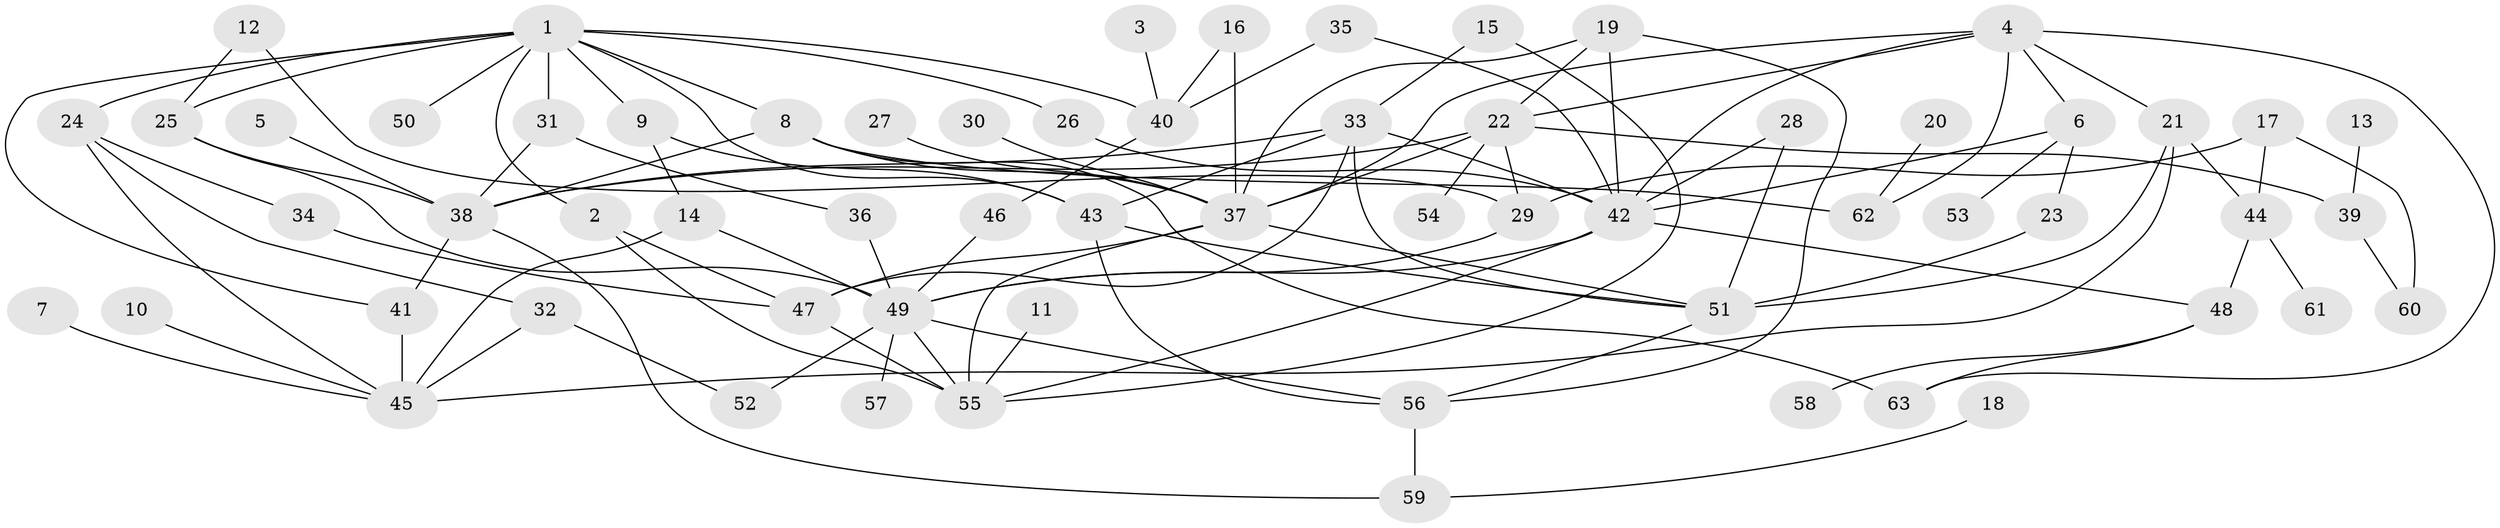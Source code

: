 // original degree distribution, {8: 0.008, 5: 0.088, 6: 0.048, 2: 0.256, 4: 0.16, 3: 0.232, 1: 0.2, 7: 0.008}
// Generated by graph-tools (version 1.1) at 2025/49/03/09/25 03:49:20]
// undirected, 63 vertices, 110 edges
graph export_dot {
graph [start="1"]
  node [color=gray90,style=filled];
  1;
  2;
  3;
  4;
  5;
  6;
  7;
  8;
  9;
  10;
  11;
  12;
  13;
  14;
  15;
  16;
  17;
  18;
  19;
  20;
  21;
  22;
  23;
  24;
  25;
  26;
  27;
  28;
  29;
  30;
  31;
  32;
  33;
  34;
  35;
  36;
  37;
  38;
  39;
  40;
  41;
  42;
  43;
  44;
  45;
  46;
  47;
  48;
  49;
  50;
  51;
  52;
  53;
  54;
  55;
  56;
  57;
  58;
  59;
  60;
  61;
  62;
  63;
  1 -- 2 [weight=1.0];
  1 -- 8 [weight=1.0];
  1 -- 9 [weight=1.0];
  1 -- 24 [weight=1.0];
  1 -- 25 [weight=1.0];
  1 -- 26 [weight=1.0];
  1 -- 31 [weight=1.0];
  1 -- 40 [weight=1.0];
  1 -- 41 [weight=1.0];
  1 -- 43 [weight=1.0];
  1 -- 50 [weight=1.0];
  2 -- 47 [weight=1.0];
  2 -- 55 [weight=1.0];
  3 -- 40 [weight=1.0];
  4 -- 6 [weight=1.0];
  4 -- 21 [weight=1.0];
  4 -- 22 [weight=1.0];
  4 -- 37 [weight=1.0];
  4 -- 42 [weight=1.0];
  4 -- 62 [weight=1.0];
  4 -- 63 [weight=1.0];
  5 -- 38 [weight=1.0];
  6 -- 23 [weight=1.0];
  6 -- 42 [weight=1.0];
  6 -- 53 [weight=1.0];
  7 -- 45 [weight=1.0];
  8 -- 37 [weight=1.0];
  8 -- 38 [weight=1.0];
  8 -- 62 [weight=1.0];
  8 -- 63 [weight=2.0];
  9 -- 14 [weight=1.0];
  9 -- 43 [weight=1.0];
  10 -- 45 [weight=2.0];
  11 -- 55 [weight=1.0];
  12 -- 25 [weight=1.0];
  12 -- 29 [weight=1.0];
  13 -- 39 [weight=1.0];
  14 -- 45 [weight=1.0];
  14 -- 49 [weight=1.0];
  15 -- 33 [weight=1.0];
  15 -- 55 [weight=1.0];
  16 -- 37 [weight=1.0];
  16 -- 40 [weight=1.0];
  17 -- 29 [weight=1.0];
  17 -- 44 [weight=1.0];
  17 -- 60 [weight=1.0];
  18 -- 59 [weight=1.0];
  19 -- 22 [weight=1.0];
  19 -- 37 [weight=1.0];
  19 -- 42 [weight=1.0];
  19 -- 56 [weight=1.0];
  20 -- 62 [weight=1.0];
  21 -- 44 [weight=1.0];
  21 -- 45 [weight=2.0];
  21 -- 51 [weight=1.0];
  22 -- 29 [weight=1.0];
  22 -- 37 [weight=1.0];
  22 -- 38 [weight=1.0];
  22 -- 39 [weight=1.0];
  22 -- 54 [weight=1.0];
  23 -- 51 [weight=1.0];
  24 -- 32 [weight=1.0];
  24 -- 34 [weight=1.0];
  24 -- 45 [weight=1.0];
  25 -- 38 [weight=2.0];
  25 -- 49 [weight=1.0];
  26 -- 42 [weight=1.0];
  27 -- 37 [weight=1.0];
  28 -- 42 [weight=1.0];
  28 -- 51 [weight=1.0];
  29 -- 49 [weight=1.0];
  30 -- 37 [weight=1.0];
  31 -- 36 [weight=1.0];
  31 -- 38 [weight=1.0];
  32 -- 45 [weight=1.0];
  32 -- 52 [weight=1.0];
  33 -- 38 [weight=1.0];
  33 -- 42 [weight=1.0];
  33 -- 43 [weight=1.0];
  33 -- 47 [weight=1.0];
  33 -- 51 [weight=1.0];
  34 -- 47 [weight=1.0];
  35 -- 40 [weight=1.0];
  35 -- 42 [weight=1.0];
  36 -- 49 [weight=1.0];
  37 -- 47 [weight=1.0];
  37 -- 51 [weight=1.0];
  37 -- 55 [weight=2.0];
  38 -- 41 [weight=2.0];
  38 -- 59 [weight=1.0];
  39 -- 60 [weight=1.0];
  40 -- 46 [weight=1.0];
  41 -- 45 [weight=2.0];
  42 -- 48 [weight=1.0];
  42 -- 49 [weight=1.0];
  42 -- 55 [weight=1.0];
  43 -- 51 [weight=1.0];
  43 -- 56 [weight=1.0];
  44 -- 48 [weight=1.0];
  44 -- 61 [weight=2.0];
  46 -- 49 [weight=1.0];
  47 -- 55 [weight=1.0];
  48 -- 58 [weight=1.0];
  48 -- 63 [weight=1.0];
  49 -- 52 [weight=1.0];
  49 -- 55 [weight=1.0];
  49 -- 56 [weight=1.0];
  49 -- 57 [weight=1.0];
  51 -- 56 [weight=1.0];
  56 -- 59 [weight=1.0];
}
